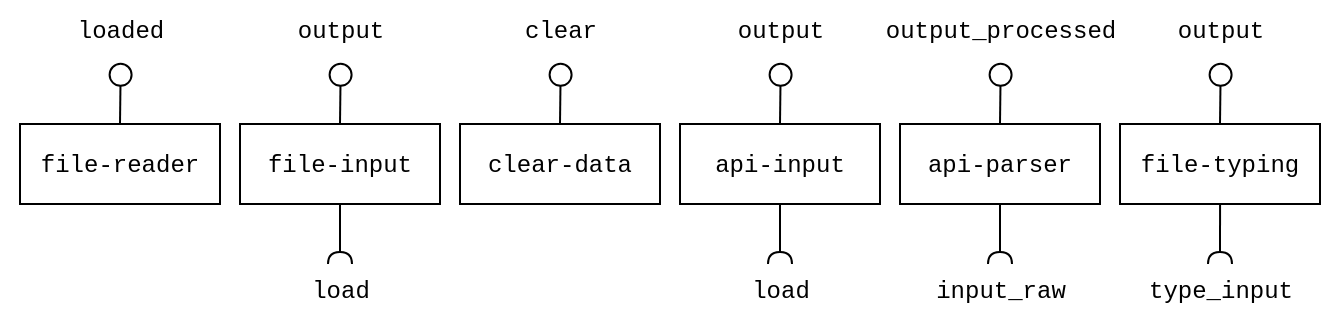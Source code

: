 <mxfile version="21.5.0" type="device">
  <diagram name="Página-1" id="E5z6XNuPCGkrLr6mMBW6">
    <mxGraphModel dx="875" dy="524" grid="1" gridSize="10" guides="1" tooltips="1" connect="1" arrows="1" fold="1" page="1" pageScale="1" pageWidth="750" pageHeight="850" math="0" shadow="0">
      <root>
        <mxCell id="0" />
        <mxCell id="1" parent="0" />
        <mxCell id="9XxubaROod7fhudqfCYT-2" style="edgeStyle=orthogonalEdgeStyle;rounded=0;orthogonalLoop=1;jettySize=auto;html=1;startArrow=none;startFill=0;endArrow=halfCircle;endFill=0;endSize=4;" parent="1" source="9XxubaROod7fhudqfCYT-1" edge="1">
          <mxGeometry relative="1" as="geometry">
            <mxPoint x="180" y="280" as="targetPoint" />
          </mxGeometry>
        </mxCell>
        <mxCell id="9XxubaROod7fhudqfCYT-5" style="edgeStyle=orthogonalEdgeStyle;rounded=0;orthogonalLoop=1;jettySize=auto;html=1;exitX=0.5;exitY=0;exitDx=0;exitDy=0;entryX=0.506;entryY=1.181;entryDx=0;entryDy=0;entryPerimeter=0;endArrow=oval;endFill=0;endSize=11;" parent="1" source="9XxubaROod7fhudqfCYT-1" edge="1">
          <mxGeometry relative="1" as="geometry">
            <mxPoint x="180.3" y="185.43" as="targetPoint" />
          </mxGeometry>
        </mxCell>
        <mxCell id="9XxubaROod7fhudqfCYT-1" value="&lt;div&gt;&lt;font face=&quot;Courier New&quot;&gt;file-input&lt;/font&gt;&lt;/div&gt;" style="rounded=0;whiteSpace=wrap;html=1;" parent="1" vertex="1">
          <mxGeometry x="130" y="210" width="100" height="40" as="geometry" />
        </mxCell>
        <mxCell id="9XxubaROod7fhudqfCYT-3" value="&lt;div&gt;&lt;font face=&quot;Courier New&quot;&gt;load&lt;/font&gt;&lt;/div&gt;" style="text;html=1;align=center;verticalAlign=middle;resizable=0;points=[];autosize=1;strokeColor=none;fillColor=none;" parent="1" vertex="1">
          <mxGeometry x="155" y="278" width="50" height="30" as="geometry" />
        </mxCell>
        <mxCell id="9XxubaROod7fhudqfCYT-6" value="&lt;font face=&quot;Courier New&quot;&gt;output&lt;/font&gt;" style="text;html=1;align=center;verticalAlign=middle;resizable=0;points=[];autosize=1;strokeColor=none;fillColor=none;" parent="1" vertex="1">
          <mxGeometry x="145" y="148" width="70" height="30" as="geometry" />
        </mxCell>
        <mxCell id="9XxubaROod7fhudqfCYT-7" style="edgeStyle=orthogonalEdgeStyle;rounded=0;orthogonalLoop=1;jettySize=auto;html=1;startArrow=none;startFill=0;endArrow=halfCircle;endFill=0;endSize=4;" parent="1" source="9XxubaROod7fhudqfCYT-9" edge="1">
          <mxGeometry relative="1" as="geometry">
            <mxPoint x="400" y="280" as="targetPoint" />
          </mxGeometry>
        </mxCell>
        <mxCell id="9XxubaROod7fhudqfCYT-8" style="edgeStyle=orthogonalEdgeStyle;rounded=0;orthogonalLoop=1;jettySize=auto;html=1;exitX=0.5;exitY=0;exitDx=0;exitDy=0;entryX=0.506;entryY=1.181;entryDx=0;entryDy=0;entryPerimeter=0;endArrow=oval;endFill=0;endSize=11;" parent="1" source="9XxubaROod7fhudqfCYT-9" edge="1">
          <mxGeometry relative="1" as="geometry">
            <mxPoint x="400.3" y="185.43" as="targetPoint" />
          </mxGeometry>
        </mxCell>
        <mxCell id="9XxubaROod7fhudqfCYT-9" value="&lt;font face=&quot;Courier New&quot;&gt;api-input&lt;/font&gt;" style="rounded=0;whiteSpace=wrap;html=1;" parent="1" vertex="1">
          <mxGeometry x="350" y="210" width="100" height="40" as="geometry" />
        </mxCell>
        <mxCell id="9XxubaROod7fhudqfCYT-10" value="&lt;div&gt;&lt;font face=&quot;Courier New&quot;&gt;load&lt;/font&gt;&lt;/div&gt;" style="text;html=1;align=center;verticalAlign=middle;resizable=0;points=[];autosize=1;strokeColor=none;fillColor=none;" parent="1" vertex="1">
          <mxGeometry x="375" y="278" width="50" height="30" as="geometry" />
        </mxCell>
        <mxCell id="9XxubaROod7fhudqfCYT-11" value="&lt;font face=&quot;Courier New&quot;&gt;output&lt;/font&gt;" style="text;html=1;align=center;verticalAlign=middle;resizable=0;points=[];autosize=1;strokeColor=none;fillColor=none;" parent="1" vertex="1">
          <mxGeometry x="365" y="148" width="70" height="30" as="geometry" />
        </mxCell>
        <mxCell id="9XxubaROod7fhudqfCYT-12" style="edgeStyle=orthogonalEdgeStyle;rounded=0;orthogonalLoop=1;jettySize=auto;html=1;startArrow=none;startFill=0;endArrow=halfCircle;endFill=0;endSize=4;" parent="1" edge="1">
          <mxGeometry relative="1" as="geometry">
            <mxPoint x="620" y="280" as="targetPoint" />
            <mxPoint x="620.029" y="250" as="sourcePoint" />
          </mxGeometry>
        </mxCell>
        <mxCell id="9XxubaROod7fhudqfCYT-14" value="&lt;div&gt;&lt;font face=&quot;Courier New&quot;&gt;file-typing&lt;/font&gt;&lt;/div&gt;" style="rounded=0;whiteSpace=wrap;html=1;" parent="1" vertex="1">
          <mxGeometry x="570" y="210" width="100" height="40" as="geometry" />
        </mxCell>
        <mxCell id="9XxubaROod7fhudqfCYT-15" value="&lt;font face=&quot;Courier New&quot;&gt;type_input&lt;/font&gt;" style="text;html=1;align=center;verticalAlign=middle;resizable=0;points=[];autosize=1;strokeColor=none;fillColor=none;" parent="1" vertex="1">
          <mxGeometry x="570" y="278" width="100" height="30" as="geometry" />
        </mxCell>
        <mxCell id="9XxubaROod7fhudqfCYT-22" value="Text" style="text;html=1;strokeColor=none;fillColor=none;align=center;verticalAlign=middle;whiteSpace=wrap;rounded=0;fontColor=none;noLabel=1;" parent="1" vertex="1">
          <mxGeometry x="120" y="178" width="60" height="30" as="geometry" />
        </mxCell>
        <mxCell id="w1cLrVlbM-8YgulhgXvf-1" style="edgeStyle=orthogonalEdgeStyle;rounded=0;orthogonalLoop=1;jettySize=auto;html=1;exitX=0.5;exitY=0;exitDx=0;exitDy=0;entryX=0.506;entryY=1.181;entryDx=0;entryDy=0;entryPerimeter=0;endArrow=oval;endFill=0;endSize=11;" parent="1" edge="1">
          <mxGeometry relative="1" as="geometry">
            <mxPoint x="620.3" y="185.43" as="targetPoint" />
            <mxPoint x="620" y="210" as="sourcePoint" />
          </mxGeometry>
        </mxCell>
        <mxCell id="w1cLrVlbM-8YgulhgXvf-2" value="&lt;font face=&quot;Courier New&quot;&gt;output&lt;/font&gt;" style="text;html=1;align=center;verticalAlign=middle;resizable=0;points=[];autosize=1;strokeColor=none;fillColor=none;" parent="1" vertex="1">
          <mxGeometry x="585" y="148" width="70" height="30" as="geometry" />
        </mxCell>
        <mxCell id="jn7uDQE3cBO8lPnk0R0p-1" value="&lt;div&gt;&lt;font face=&quot;Courier New&quot;&gt;file-reader&lt;/font&gt;&lt;/div&gt;" style="rounded=0;whiteSpace=wrap;html=1;" parent="1" vertex="1">
          <mxGeometry x="20" y="210" width="100" height="40" as="geometry" />
        </mxCell>
        <mxCell id="jn7uDQE3cBO8lPnk0R0p-6" style="edgeStyle=orthogonalEdgeStyle;rounded=0;orthogonalLoop=1;jettySize=auto;html=1;exitX=0.5;exitY=0;exitDx=0;exitDy=0;entryX=0.506;entryY=1.181;entryDx=0;entryDy=0;entryPerimeter=0;endArrow=oval;endFill=0;endSize=11;" parent="1" edge="1">
          <mxGeometry relative="1" as="geometry">
            <mxPoint x="70.3" y="185.43" as="targetPoint" />
            <mxPoint x="70" y="210" as="sourcePoint" />
          </mxGeometry>
        </mxCell>
        <mxCell id="jn7uDQE3cBO8lPnk0R0p-7" value="&lt;font face=&quot;Courier New&quot;&gt;loaded&lt;/font&gt;" style="text;html=1;align=center;verticalAlign=middle;resizable=0;points=[];autosize=1;strokeColor=none;fillColor=none;" parent="1" vertex="1">
          <mxGeometry x="35" y="148" width="70" height="30" as="geometry" />
        </mxCell>
        <mxCell id="jn7uDQE3cBO8lPnk0R0p-8" value="Text" style="text;html=1;strokeColor=none;fillColor=none;align=center;verticalAlign=middle;whiteSpace=wrap;rounded=0;fontColor=none;noLabel=1;" parent="1" vertex="1">
          <mxGeometry x="620" y="218" width="60" height="30" as="geometry" />
        </mxCell>
        <mxCell id="5Q7XfpCuqU-OMa9qOhoL-2" value="&lt;div&gt;&lt;font face=&quot;Courier New&quot;&gt;clear-data&lt;/font&gt;&lt;/div&gt;" style="rounded=0;whiteSpace=wrap;html=1;" parent="1" vertex="1">
          <mxGeometry x="240" y="210" width="100" height="40" as="geometry" />
        </mxCell>
        <mxCell id="5Q7XfpCuqU-OMa9qOhoL-3" value="Text" style="text;html=1;strokeColor=none;fillColor=none;align=center;verticalAlign=middle;whiteSpace=wrap;rounded=0;fontColor=none;noLabel=1;" parent="1" vertex="1">
          <mxGeometry x="230" y="178" width="60" height="30" as="geometry" />
        </mxCell>
        <mxCell id="5Q7XfpCuqU-OMa9qOhoL-4" style="edgeStyle=orthogonalEdgeStyle;rounded=0;orthogonalLoop=1;jettySize=auto;html=1;exitX=0.5;exitY=0;exitDx=0;exitDy=0;entryX=0.506;entryY=1.181;entryDx=0;entryDy=0;entryPerimeter=0;endArrow=oval;endFill=0;endSize=11;" parent="1" edge="1">
          <mxGeometry relative="1" as="geometry">
            <mxPoint x="290.3" y="185.43" as="targetPoint" />
            <mxPoint x="290" y="210" as="sourcePoint" />
          </mxGeometry>
        </mxCell>
        <mxCell id="5Q7XfpCuqU-OMa9qOhoL-5" value="&lt;font face=&quot;Courier New&quot;&gt;clear&lt;/font&gt;" style="text;html=1;align=center;verticalAlign=middle;resizable=0;points=[];autosize=1;strokeColor=none;fillColor=none;" parent="1" vertex="1">
          <mxGeometry x="260" y="148" width="60" height="30" as="geometry" />
        </mxCell>
        <mxCell id="l2SZe2Trc73Lrlu45LLf-1" style="edgeStyle=orthogonalEdgeStyle;rounded=0;orthogonalLoop=1;jettySize=auto;html=1;startArrow=none;startFill=0;endArrow=halfCircle;endFill=0;endSize=4;" edge="1" source="l2SZe2Trc73Lrlu45LLf-3" parent="1">
          <mxGeometry relative="1" as="geometry">
            <mxPoint x="510" y="280" as="targetPoint" />
          </mxGeometry>
        </mxCell>
        <mxCell id="l2SZe2Trc73Lrlu45LLf-2" style="edgeStyle=orthogonalEdgeStyle;rounded=0;orthogonalLoop=1;jettySize=auto;html=1;exitX=0.5;exitY=0;exitDx=0;exitDy=0;entryX=0.506;entryY=1.181;entryDx=0;entryDy=0;entryPerimeter=0;endArrow=oval;endFill=0;endSize=11;" edge="1" source="l2SZe2Trc73Lrlu45LLf-3" parent="1">
          <mxGeometry relative="1" as="geometry">
            <mxPoint x="510.3" y="185.43" as="targetPoint" />
          </mxGeometry>
        </mxCell>
        <mxCell id="l2SZe2Trc73Lrlu45LLf-3" value="&lt;font face=&quot;Courier New&quot;&gt;api-parser&lt;br&gt;&lt;/font&gt;" style="rounded=0;whiteSpace=wrap;html=1;" vertex="1" parent="1">
          <mxGeometry x="460" y="210" width="100" height="40" as="geometry" />
        </mxCell>
        <mxCell id="l2SZe2Trc73Lrlu45LLf-4" value="&lt;div&gt;&lt;font face=&quot;Courier New&quot;&gt;input_raw&lt;/font&gt;&lt;/div&gt;" style="text;html=1;align=center;verticalAlign=middle;resizable=0;points=[];autosize=1;strokeColor=none;fillColor=none;" vertex="1" parent="1">
          <mxGeometry x="465" y="278" width="90" height="30" as="geometry" />
        </mxCell>
        <mxCell id="l2SZe2Trc73Lrlu45LLf-5" value="&lt;font face=&quot;Courier New&quot;&gt;output_processed&lt;br&gt;&lt;/font&gt;" style="text;html=1;align=center;verticalAlign=middle;resizable=0;points=[];autosize=1;strokeColor=none;fillColor=none;" vertex="1" parent="1">
          <mxGeometry x="440" y="148" width="140" height="30" as="geometry" />
        </mxCell>
        <mxCell id="l2SZe2Trc73Lrlu45LLf-6" value="Text" style="text;html=1;strokeColor=none;fillColor=none;align=center;verticalAlign=middle;whiteSpace=wrap;rounded=0;fontColor=none;noLabel=1;" vertex="1" parent="1">
          <mxGeometry x="10" y="228" width="60" height="30" as="geometry" />
        </mxCell>
      </root>
    </mxGraphModel>
  </diagram>
</mxfile>
